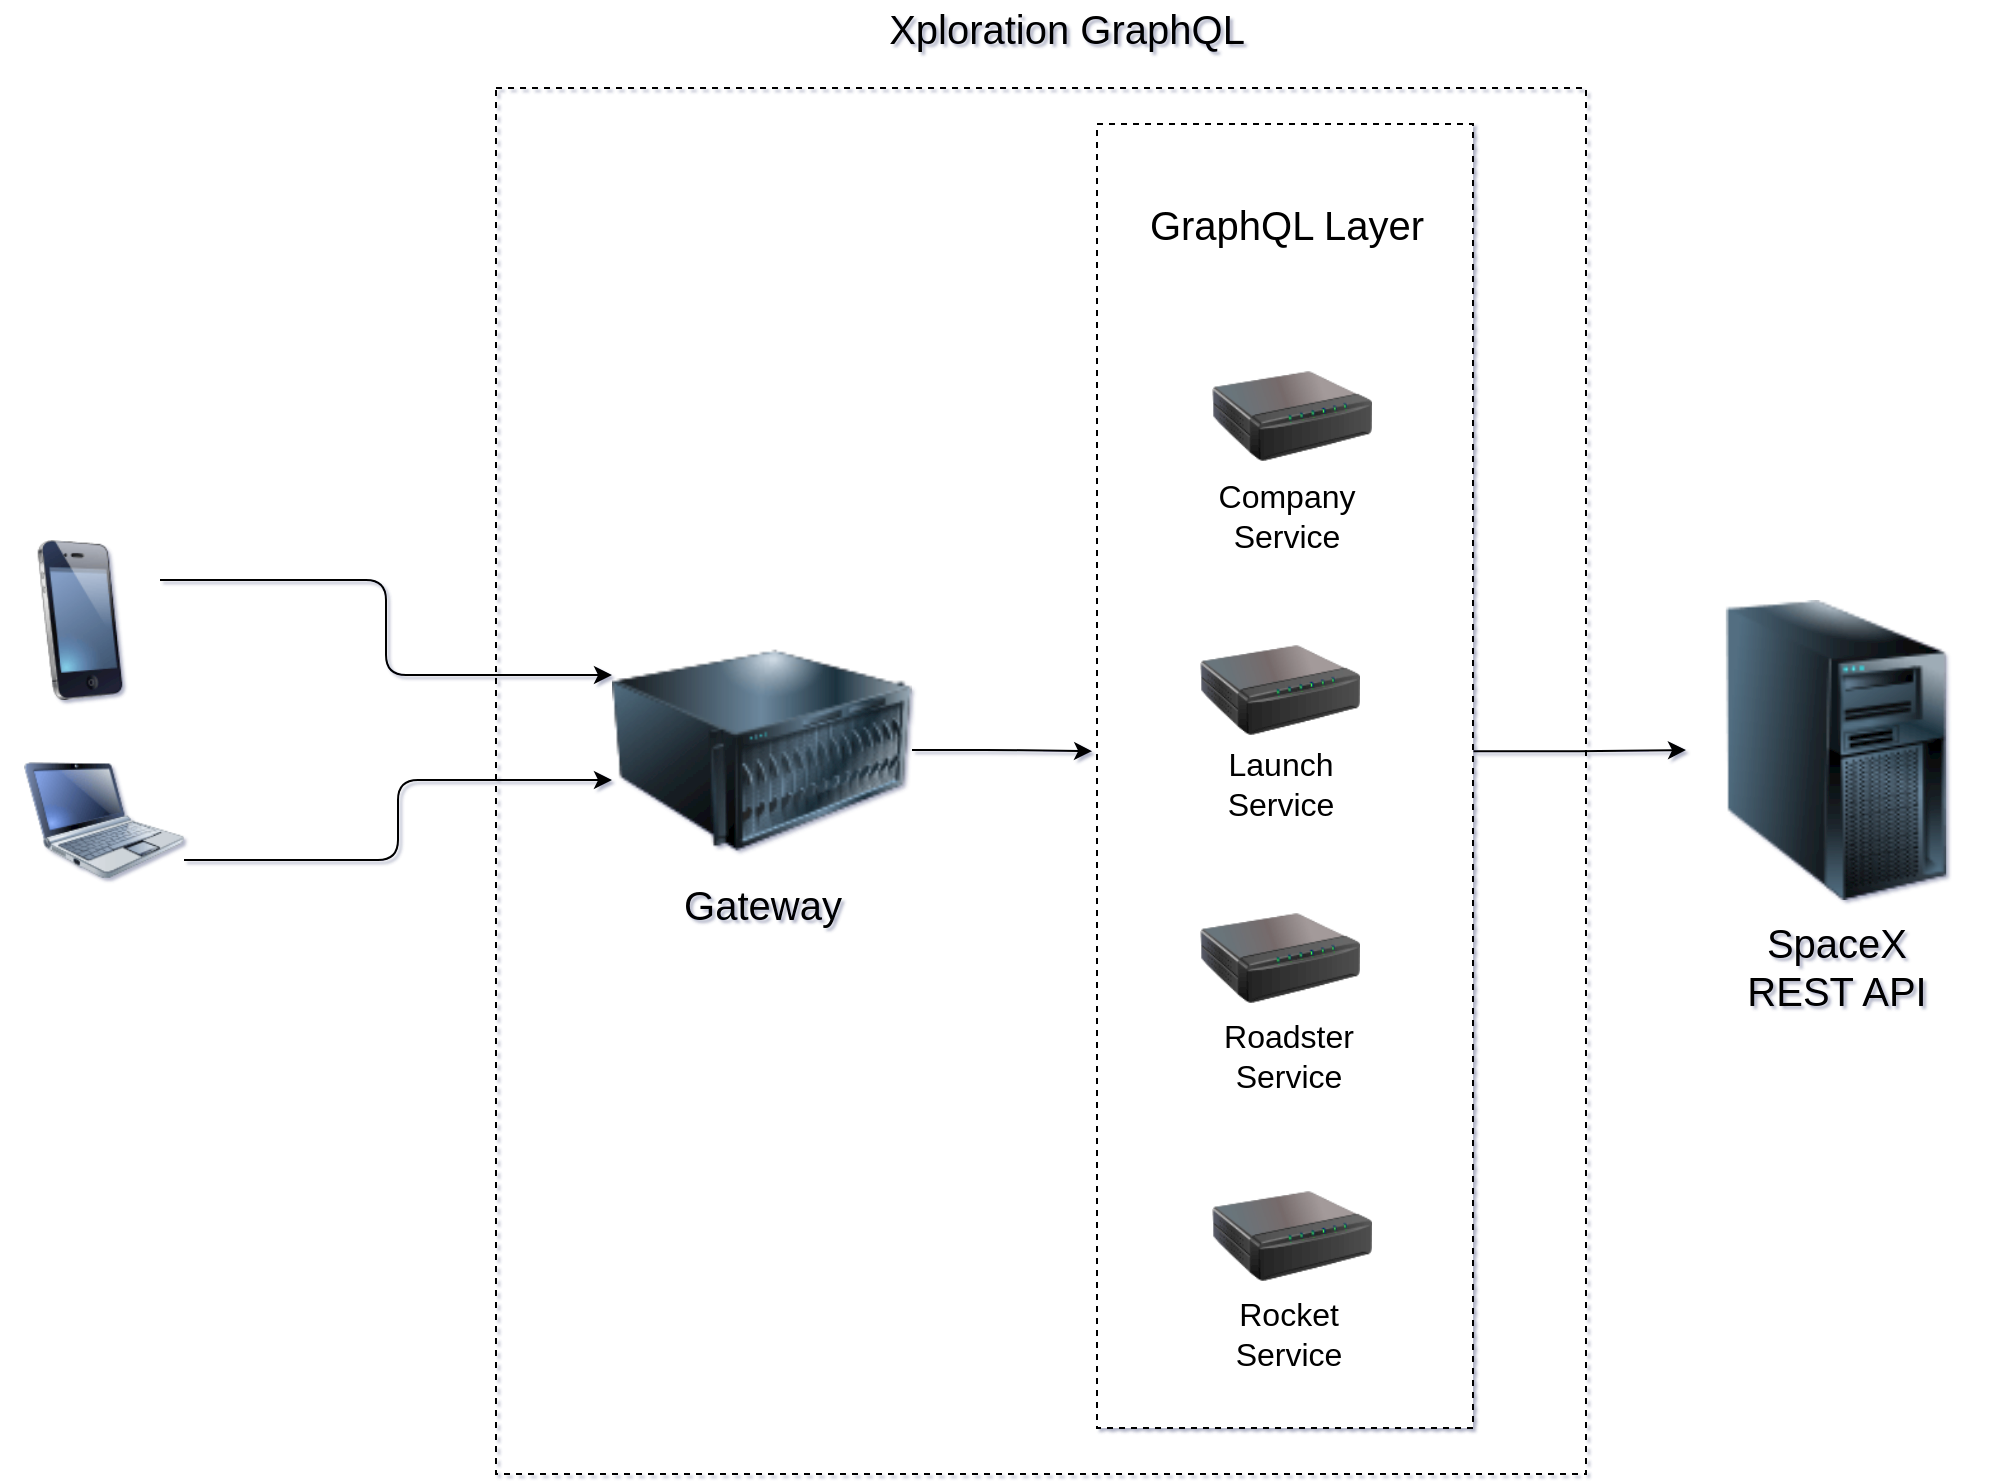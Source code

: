 <mxfile version="14.6.6" type="device"><diagram id="JUz3Rs1offlxPx5_1CAk" name="Page-1"><mxGraphModel dx="1577" dy="972" grid="0" gridSize="10" guides="1" tooltips="1" connect="1" arrows="1" fold="1" page="0" pageScale="1" pageWidth="850" pageHeight="1100" background="#ffffff" math="0" shadow="1"><root><mxCell id="0"/><mxCell id="1" parent="0"/><mxCell id="QI2gR-e2sZVe8XvJrB4D-10" style="edgeStyle=orthogonalEdgeStyle;orthogonalLoop=1;jettySize=auto;html=1;exitX=1;exitY=0.75;exitDx=0;exitDy=0;fontColor=none;rounded=1;" parent="1" source="QI2gR-e2sZVe8XvJrB4D-1" edge="1"><mxGeometry relative="1" as="geometry"><mxPoint x="406" y="402" as="targetPoint"/><Array as="points"><mxPoint x="299" y="442"/><mxPoint x="299" y="402"/><mxPoint x="406" y="402"/></Array></mxGeometry></mxCell><mxCell id="QI2gR-e2sZVe8XvJrB4D-1" value="Laptop" style="image;labelBackgroundColor=#ffffff;image=img/lib/clip_art/computers/Netbook_128x128.png;rounded=1;shadow=0;comic=0;strokeColor=#000000;strokeWidth=2;fillColor=#FFFFFF;fontSize=22;direction=east;html=1;noLabel=1;fontColor=none;" parent="1" vertex="1"><mxGeometry x="112" y="382" width="80" height="80" as="geometry"/></mxCell><mxCell id="QI2gR-e2sZVe8XvJrB4D-9" style="edgeStyle=orthogonalEdgeStyle;rounded=1;orthogonalLoop=1;jettySize=auto;html=1;exitX=1;exitY=0.25;exitDx=0;exitDy=0;entryX=0;entryY=0.25;entryDx=0;entryDy=0;fontColor=none;" parent="1" source="QI2gR-e2sZVe8XvJrB4D-2" target="QI2gR-e2sZVe8XvJrB4D-4" edge="1"><mxGeometry relative="1" as="geometry"/></mxCell><mxCell id="QI2gR-e2sZVe8XvJrB4D-2" value="Mobile" style="image;html=1;labelBackgroundColor=#ffffff;image=img/lib/clip_art/telecommunication/iPhone_128x128.png;rounded=1;shadow=0;comic=0;strokeWidth=2;fontSize=22;direction=east;noLabel=1;fontColor=none;aspect=fixed;" parent="1" vertex="1"><mxGeometry x="100" y="282" width="80" height="80" as="geometry"/></mxCell><mxCell id="QI2gR-e2sZVe8XvJrB4D-3" value="" style="whiteSpace=wrap;html=1;dashed=1;" parent="1" vertex="1"><mxGeometry x="648.5" y="74" width="188" height="652" as="geometry"/></mxCell><mxCell id="QI2gR-e2sZVe8XvJrB4D-18" style="edgeStyle=orthogonalEdgeStyle;rounded=1;orthogonalLoop=1;jettySize=auto;html=1;exitX=1;exitY=0.5;exitDx=0;exitDy=0;entryX=-0.013;entryY=0.481;entryDx=0;entryDy=0;entryPerimeter=0;fontSize=16;fontColor=#000000;strokeColor=#000000;" parent="1" source="QI2gR-e2sZVe8XvJrB4D-4" target="QI2gR-e2sZVe8XvJrB4D-3" edge="1"><mxGeometry relative="1" as="geometry"/></mxCell><mxCell id="QI2gR-e2sZVe8XvJrB4D-4" value="" style="image;html=1;image=img/lib/clip_art/computers/Server_128x128.png;dashed=1;aspect=fixed;" parent="1" vertex="1"><mxGeometry x="406" y="312" width="150" height="150" as="geometry"/></mxCell><mxCell id="QI2gR-e2sZVe8XvJrB4D-12" value="" style="image;html=1;image=img/lib/clip_art/networking/Print_Server_128x128.png;dashed=1;labelBackgroundColor=none;fontSize=16;fontColor=#000000;" parent="1" vertex="1"><mxGeometry x="706" y="180" width="80" height="80" as="geometry"/></mxCell><mxCell id="QI2gR-e2sZVe8XvJrB4D-13" value="" style="image;html=1;image=img/lib/clip_art/networking/Print_Server_128x128.png;dashed=1;labelBackgroundColor=none;fontSize=16;fontColor=#000000;" parent="1" vertex="1"><mxGeometry x="700" y="317" width="80" height="80" as="geometry"/></mxCell><mxCell id="QI2gR-e2sZVe8XvJrB4D-14" value="" style="image;html=1;image=img/lib/clip_art/networking/Print_Server_128x128.png;dashed=1;labelBackgroundColor=none;fontSize=16;fontColor=#000000;" parent="1" vertex="1"><mxGeometry x="700" y="451" width="80" height="80" as="geometry"/></mxCell><mxCell id="QI2gR-e2sZVe8XvJrB4D-15" value="&lt;div&gt;Company &lt;br&gt;&lt;/div&gt;&lt;div&gt;Service&lt;/div&gt;" style="text;resizable=0;autosize=1;align=center;verticalAlign=middle;points=[];fillColor=none;strokeColor=none;rounded=0;dashed=1;fontSize=16;labelBackgroundColor=none;labelBorderColor=none;html=1;" parent="1" vertex="1"><mxGeometry x="703" y="249" width="79" height="42" as="geometry"/></mxCell><mxCell id="QI2gR-e2sZVe8XvJrB4D-16" value="&lt;div&gt;Launch&lt;/div&gt;&lt;div&gt;Service&lt;br&gt;&lt;/div&gt;" style="text;resizable=0;autosize=1;align=center;verticalAlign=middle;points=[];fillColor=none;strokeColor=none;rounded=0;dashed=1;fontSize=16;labelBackgroundColor=none;labelBorderColor=none;html=1;" parent="1" vertex="1"><mxGeometry x="708.5" y="383" width="63" height="42" as="geometry"/></mxCell><mxCell id="QI2gR-e2sZVe8XvJrB4D-17" value="&lt;div&gt;Roadster&lt;/div&gt;&lt;div&gt;Service&lt;br&gt;&lt;/div&gt;" style="text;resizable=0;autosize=1;align=center;verticalAlign=middle;points=[];fillColor=none;strokeColor=none;rounded=0;dashed=1;fontSize=16;labelBackgroundColor=none;labelBorderColor=none;html=1;" parent="1" vertex="1"><mxGeometry x="706" y="519" width="75" height="42" as="geometry"/></mxCell><mxCell id="QI2gR-e2sZVe8XvJrB4D-19" value="&lt;div style=&quot;font-size: 20px;&quot;&gt;Gateway&lt;br style=&quot;font-size: 20px;&quot;&gt;&lt;/div&gt;" style="text;resizable=0;autosize=1;align=center;verticalAlign=middle;points=[];fillColor=none;strokeColor=none;rounded=0;dashed=1;fontSize=20;labelBackgroundColor=none;labelBorderColor=none;html=1;" parent="1" vertex="1"><mxGeometry x="436.5" y="450" width="89" height="28" as="geometry"/></mxCell><mxCell id="QI2gR-e2sZVe8XvJrB4D-20" value="GraphQL Layer" style="text;html=1;resizable=0;autosize=1;align=center;verticalAlign=middle;points=[];fillColor=none;strokeColor=none;rounded=0;dashed=1;labelBackgroundColor=none;fontSize=20;fontColor=#000000;" parent="1" vertex="1"><mxGeometry x="669" y="110" width="148" height="28" as="geometry"/></mxCell><mxCell id="QI2gR-e2sZVe8XvJrB4D-25" style="edgeStyle=orthogonalEdgeStyle;rounded=1;orthogonalLoop=1;jettySize=auto;html=1;fontSize=20;fontColor=#000000;strokeColor=#000000;exitX=1.001;exitY=0.481;exitDx=0;exitDy=0;exitPerimeter=0;" parent="1" source="QI2gR-e2sZVe8XvJrB4D-3" target="QI2gR-e2sZVe8XvJrB4D-21" edge="1"><mxGeometry relative="1" as="geometry"/></mxCell><mxCell id="QI2gR-e2sZVe8XvJrB4D-21" value="" style="image;html=1;image=img/lib/clip_art/computers/Server_Tower_128x128.png;dashed=1;labelBackgroundColor=none;fontSize=20;fontColor=#000000;aspect=fixed;" parent="1" vertex="1"><mxGeometry x="943" y="312" width="150" height="150" as="geometry"/></mxCell><mxCell id="QI2gR-e2sZVe8XvJrB4D-22" value="&lt;div&gt;SpaceX &lt;br&gt;&lt;/div&gt;&lt;div&gt;REST API&lt;/div&gt;" style="text;html=1;resizable=0;autosize=1;align=center;verticalAlign=middle;points=[];fillColor=none;strokeColor=none;rounded=0;dashed=1;labelBackgroundColor=none;fontSize=20;fontColor=#000000;" parent="1" vertex="1"><mxGeometry x="967.5" y="469" width="101" height="52" as="geometry"/></mxCell><mxCell id="QI2gR-e2sZVe8XvJrB4D-26" value="" style="rounded=0;whiteSpace=wrap;html=1;dashed=1;labelBackgroundColor=none;fontSize=20;fontColor=#000000;fillColor=none;" parent="1" vertex="1"><mxGeometry x="348" y="56" width="545" height="693" as="geometry"/></mxCell><mxCell id="QI2gR-e2sZVe8XvJrB4D-27" value="Xploration GraphQL" style="text;html=1;resizable=0;autosize=1;align=center;verticalAlign=middle;points=[];fillColor=none;strokeColor=none;rounded=0;dashed=1;labelBackgroundColor=none;fontSize=20;fontColor=#000000;" parent="1" vertex="1"><mxGeometry x="539" y="12" width="188" height="28" as="geometry"/></mxCell><mxCell id="BjkEMwpP-xPiCo3eS_8Z-1" value="" style="image;html=1;image=img/lib/clip_art/networking/Print_Server_128x128.png;dashed=1;labelBackgroundColor=none;fontSize=16;fontColor=#000000;" vertex="1" parent="1"><mxGeometry x="706" y="590" width="80" height="80" as="geometry"/></mxCell><mxCell id="BjkEMwpP-xPiCo3eS_8Z-2" value="&lt;div&gt;Rocket&lt;/div&gt;&lt;div&gt;Service&lt;br&gt;&lt;/div&gt;" style="text;resizable=0;autosize=1;align=center;verticalAlign=middle;points=[];fillColor=none;strokeColor=none;rounded=0;dashed=1;fontSize=16;labelBackgroundColor=none;labelBorderColor=none;html=1;" vertex="1" parent="1"><mxGeometry x="712" y="658" width="63" height="42" as="geometry"/></mxCell></root></mxGraphModel></diagram></mxfile>